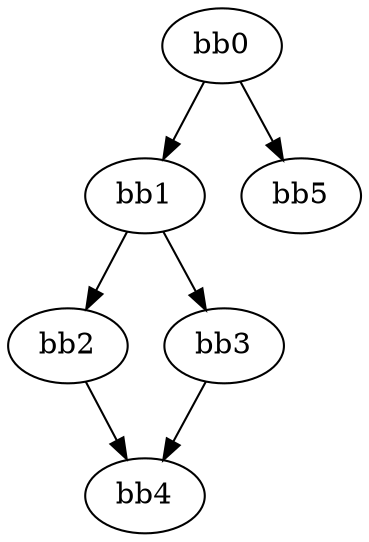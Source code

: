 digraph {
    0 [ label = "bb0\l" ]
    1 [ label = "bb1\l" ]
    2 [ label = "bb2\l" ]
    3 [ label = "bb3\l" ]
    4 [ label = "bb4\l" ]
    5 [ label = "bb5\l" ]
    0 -> 1 [ ]
    0 -> 5 [ ]
    1 -> 2 [ ]
    1 -> 3 [ ]
    2 -> 4 [ ]
    3 -> 4 [ ]
}

